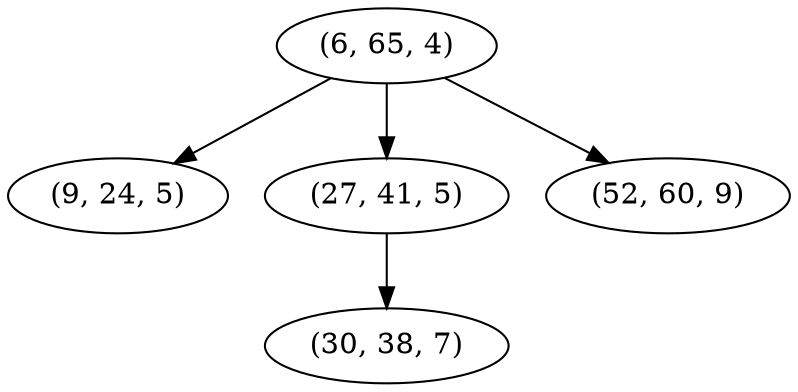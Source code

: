 digraph tree {
    "(6, 65, 4)";
    "(9, 24, 5)";
    "(27, 41, 5)";
    "(30, 38, 7)";
    "(52, 60, 9)";
    "(6, 65, 4)" -> "(9, 24, 5)";
    "(6, 65, 4)" -> "(27, 41, 5)";
    "(6, 65, 4)" -> "(52, 60, 9)";
    "(27, 41, 5)" -> "(30, 38, 7)";
}
